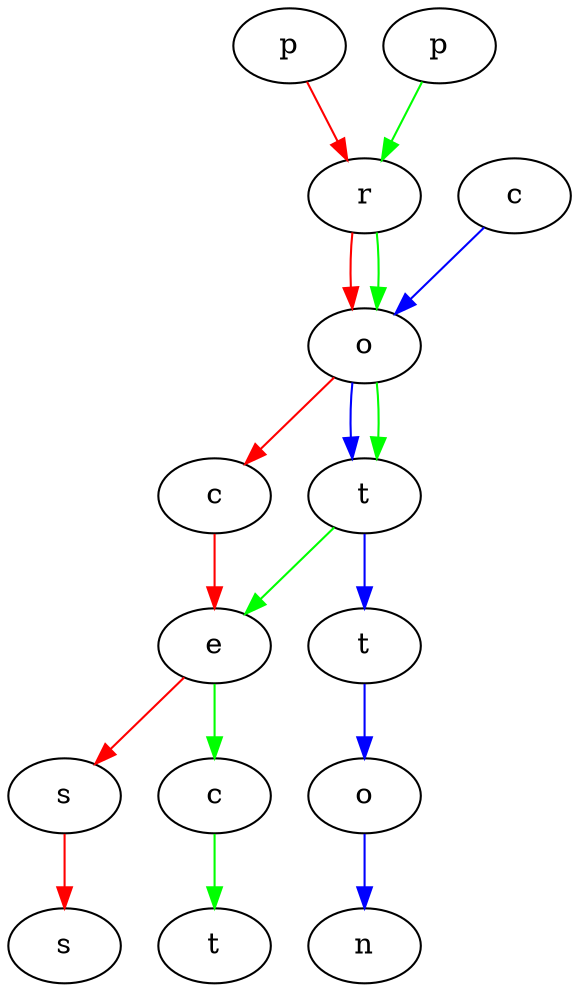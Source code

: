 digraph {
	"p.df4e925f-fd30-4a00-adc8-297d93986c72" [label=p]
	"r.a4ac8821-7ed7-4608-902c-646b700f2227" [label=r]
	"o.fcdf4aaf-a120-46af-9ca8-5b86f2a77168" [label=o]
	"c.a2d51065-33e2-44bf-9e1c-1752d3f8343d" [label=c]
	"e.40bbb663-9e57-4a68-8ef6-2f1c26519116" [label=e]
	"s.5ace6ff6-7883-4a8f-8df3-e35c907b7965" [label=s]
	"s.27ad9050-6900-48ce-b672-854a02651b2f" [label=s]
	"p.df4e925f-fd30-4a00-adc8-297d93986c72" -> "r.a4ac8821-7ed7-4608-902c-646b700f2227" [color=red]
	"r.a4ac8821-7ed7-4608-902c-646b700f2227" -> "o.fcdf4aaf-a120-46af-9ca8-5b86f2a77168" [color=red]
	"o.fcdf4aaf-a120-46af-9ca8-5b86f2a77168" -> "c.a2d51065-33e2-44bf-9e1c-1752d3f8343d" [color=red]
	"c.a2d51065-33e2-44bf-9e1c-1752d3f8343d" -> "e.40bbb663-9e57-4a68-8ef6-2f1c26519116" [color=red]
	"e.40bbb663-9e57-4a68-8ef6-2f1c26519116" -> "s.5ace6ff6-7883-4a8f-8df3-e35c907b7965" [color=red]
	"s.5ace6ff6-7883-4a8f-8df3-e35c907b7965" -> "s.27ad9050-6900-48ce-b672-854a02651b2f" [color=red]
	"c.b05f62b6-9948-4797-b4e1-7d80ec3da3fc" [label=c]
	"o.fcdf4aaf-a120-46af-9ca8-5b86f2a77168" [label=o]
	"t.4ecb366a-f9e5-4ee3-9133-614ad1902115" [label=t]
	"t.29a27e57-e73f-4953-993c-2b9dcaf27baf" [label=t]
	"o.d58286b0-8e2c-4632-b935-044891c5bf39" [label=o]
	"n.8b01506d-7bfb-4ed0-95c2-66b1a56566ce" [label=n]
	"c.b05f62b6-9948-4797-b4e1-7d80ec3da3fc" -> "o.fcdf4aaf-a120-46af-9ca8-5b86f2a77168" [color=blue]
	"o.fcdf4aaf-a120-46af-9ca8-5b86f2a77168" -> "t.4ecb366a-f9e5-4ee3-9133-614ad1902115" [color=blue]
	"t.4ecb366a-f9e5-4ee3-9133-614ad1902115" -> "t.29a27e57-e73f-4953-993c-2b9dcaf27baf" [color=blue]
	"t.29a27e57-e73f-4953-993c-2b9dcaf27baf" -> "o.d58286b0-8e2c-4632-b935-044891c5bf39" [color=blue]
	"o.d58286b0-8e2c-4632-b935-044891c5bf39" -> "n.8b01506d-7bfb-4ed0-95c2-66b1a56566ce" [color=blue]
	"p.3cc6bdf0-3376-4051-a5d4-37adff681cee" [label=p]
	"r.a4ac8821-7ed7-4608-902c-646b700f2227" [label=r]
	"o.fcdf4aaf-a120-46af-9ca8-5b86f2a77168" [label=o]
	"t.4ecb366a-f9e5-4ee3-9133-614ad1902115" [label=t]
	"e.40bbb663-9e57-4a68-8ef6-2f1c26519116" [label=e]
	"c.45ec970d-e11a-498c-9a18-50db19a82fc8" [label=c]
	"t.bf68b138-8e26-42f9-8c60-398e6af98d17" [label=t]
	"p.3cc6bdf0-3376-4051-a5d4-37adff681cee" -> "r.a4ac8821-7ed7-4608-902c-646b700f2227" [color=green]
	"r.a4ac8821-7ed7-4608-902c-646b700f2227" -> "o.fcdf4aaf-a120-46af-9ca8-5b86f2a77168" [color=green]
	"o.fcdf4aaf-a120-46af-9ca8-5b86f2a77168" -> "t.4ecb366a-f9e5-4ee3-9133-614ad1902115" [color=green]
	"t.4ecb366a-f9e5-4ee3-9133-614ad1902115" -> "e.40bbb663-9e57-4a68-8ef6-2f1c26519116" [color=green]
	"e.40bbb663-9e57-4a68-8ef6-2f1c26519116" -> "c.45ec970d-e11a-498c-9a18-50db19a82fc8" [color=green]
	"c.45ec970d-e11a-498c-9a18-50db19a82fc8" -> "t.bf68b138-8e26-42f9-8c60-398e6af98d17" [color=green]
}
